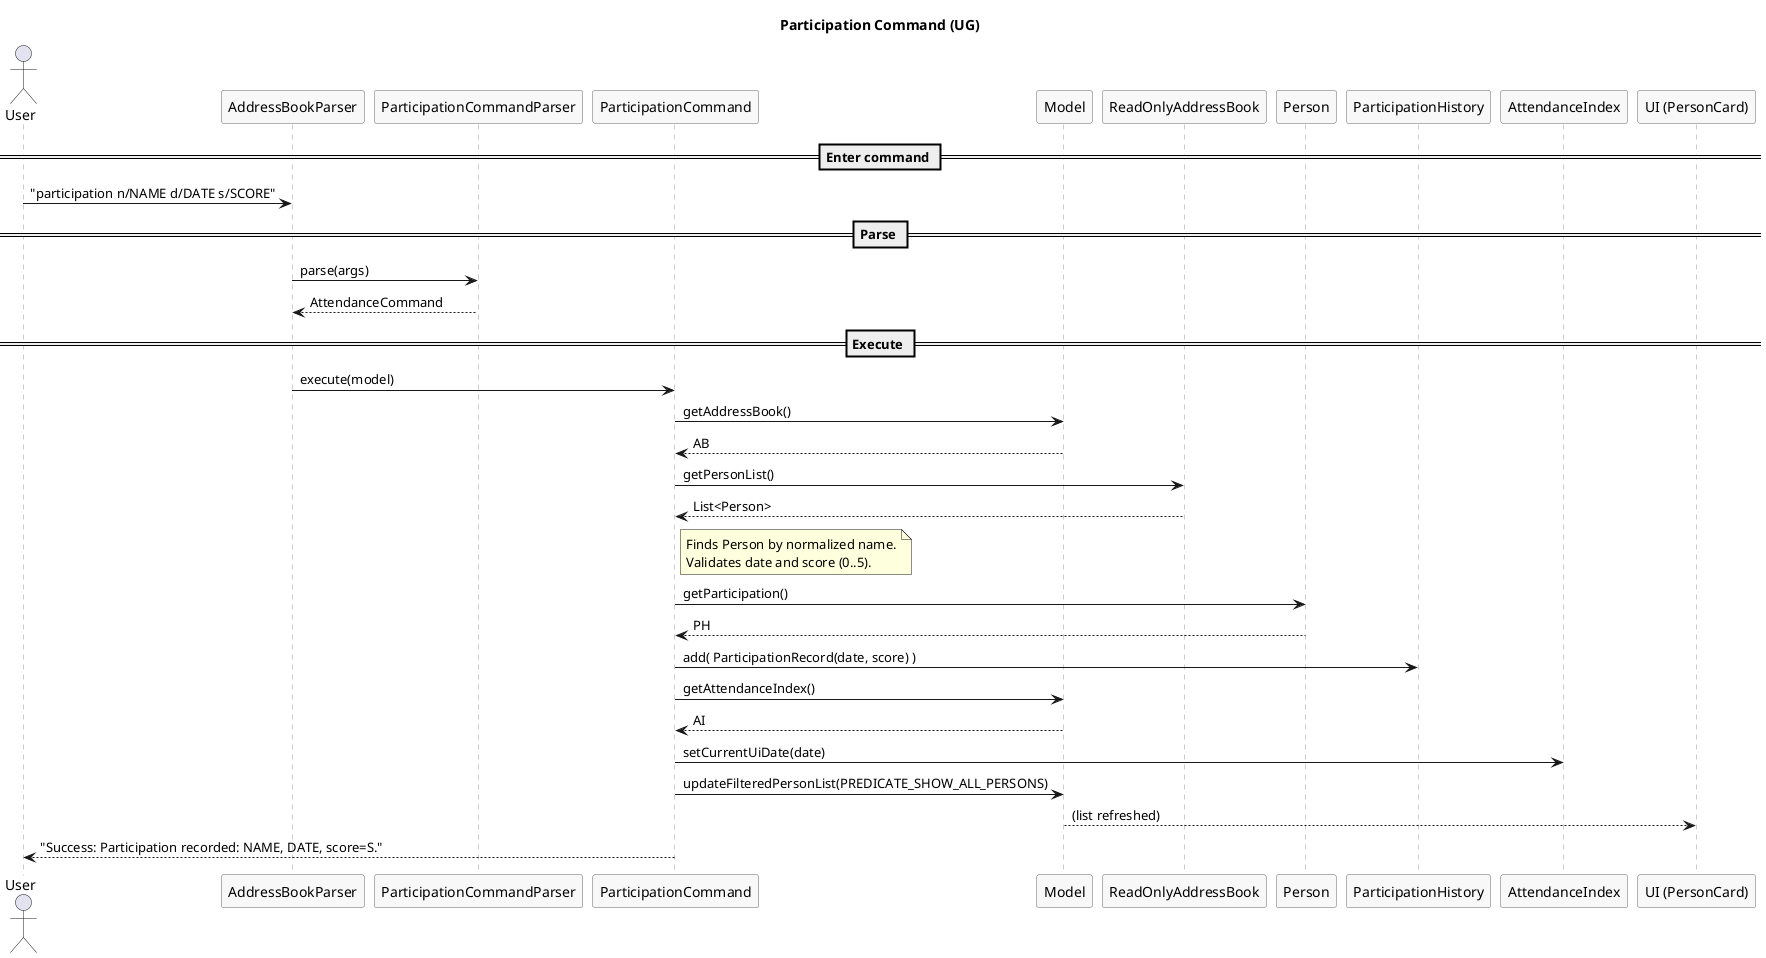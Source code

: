 @startuml
title Participation Command (UG)

skinparam sequence {
    ArrowThickness 1
    LifeLineBorderColor #999999
    ParticipantBorderColor #666666
    ParticipantBackgroundColor #f8f8f8
    BoxBorderColor #bbbbbb
}

actor User
participant "AddressBookParser" as ABP
participant "ParticipationCommandParser" as PCP
participant "ParticipationCommand" as PC
participant "Model" as M
participant "ReadOnlyAddressBook" as AB
participant "Person" as P
participant "ParticipationHistory" as PH
participant "AttendanceIndex" as AI
participant "UI (PersonCard)" as UI

== Enter command ==
User -> ABP : "participation n/NAME d/DATE s/SCORE"

== Parse ==
ABP -> PCP : parse(args)
PCP --> ABP : AttendanceCommand

== Execute ==
ABP -> PC : execute(model)

PC -> M : getAddressBook()
M --> PC : AB
PC -> AB : getPersonList()
AB --> PC : List<Person>

note right of PC
  Finds Person by normalized name.
  Validates date and score (0..5).
end note

PC -> P : getParticipation()
P --> PC : PH
PC -> PH : add( ParticipationRecord(date, score) )

PC -> M : getAttendanceIndex()
M --> PC : AI
PC -> AI : setCurrentUiDate(date)

PC -> M : updateFilteredPersonList(PREDICATE_SHOW_ALL_PERSONS)
M --> UI : (list refreshed)

PC --> User : "Success: Participation recorded: NAME, DATE, score=S."

@enduml
